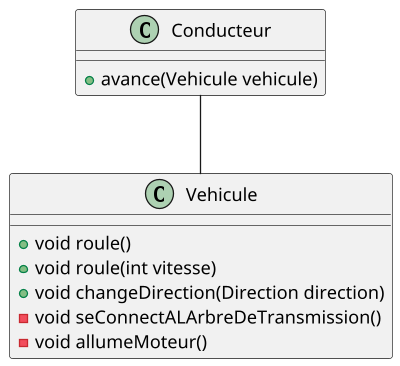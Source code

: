 @startuml surcharge
scale 400*400

class Conducteur {
    + avance(Vehicule vehicule)
}


class Vehicule {
    + void roule()
    + void roule(int vitesse)
    + void changeDirection(Direction direction)
    - void seConnectALArbreDeTransmission()
    - void allumeMoteur()
}

Conducteur -- Vehicule

@enduml